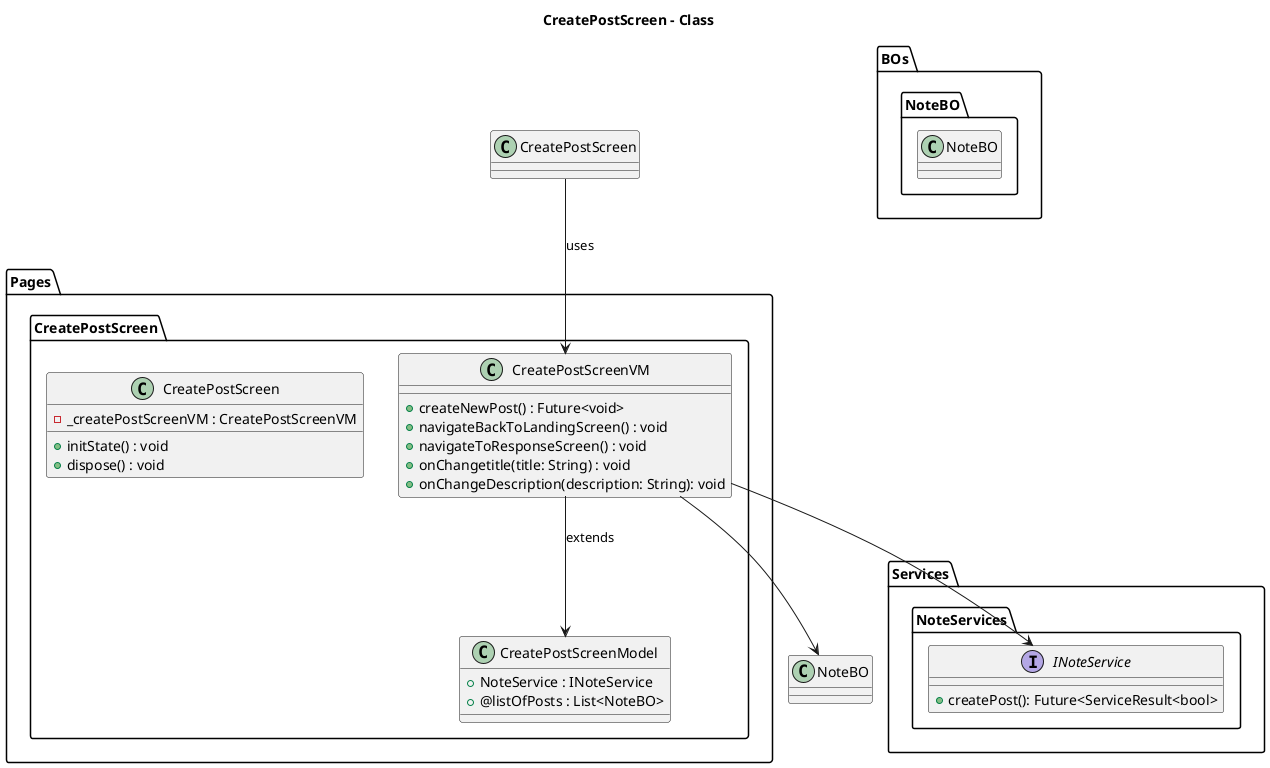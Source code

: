 @startuml CreatePostScreen - Class

title **CreatePostScreen - Class**

package Pages{
    package CreatePostScreen{
        class CreatePostScreenModel{
            + NoteService : INoteService
            + @listOfPosts : List<NoteBO>
        }
        class CreatePostScreenVM{
            + createNewPost() : Future<void>
            + navigateBackToLandingScreen() : void
            + navigateToResponseScreen() : void
            + onChangetitle(title: String) : void
            + onChangeDescription(description: String): void
        }
        class CreatePostScreen{
            - _createPostScreenVM : CreatePostScreenVM
            + initState() : void
            + dispose() : void
        }
    }
}

package Services{
    package NoteServices{
        interface INoteService{
            + createPost(): Future<ServiceResult<bool>
        }
    }
}

package BOs{
    package NoteBO{
        class NoteBO{
        }
    }
}

CreatePostScreenVM --> NoteBO 
CreatePostScreenVM --> INoteService 
CreatePostScreenVM --> CreatePostScreenModel : extends
CreatePostScreen --> CreatePostScreenVM : uses
@enduml